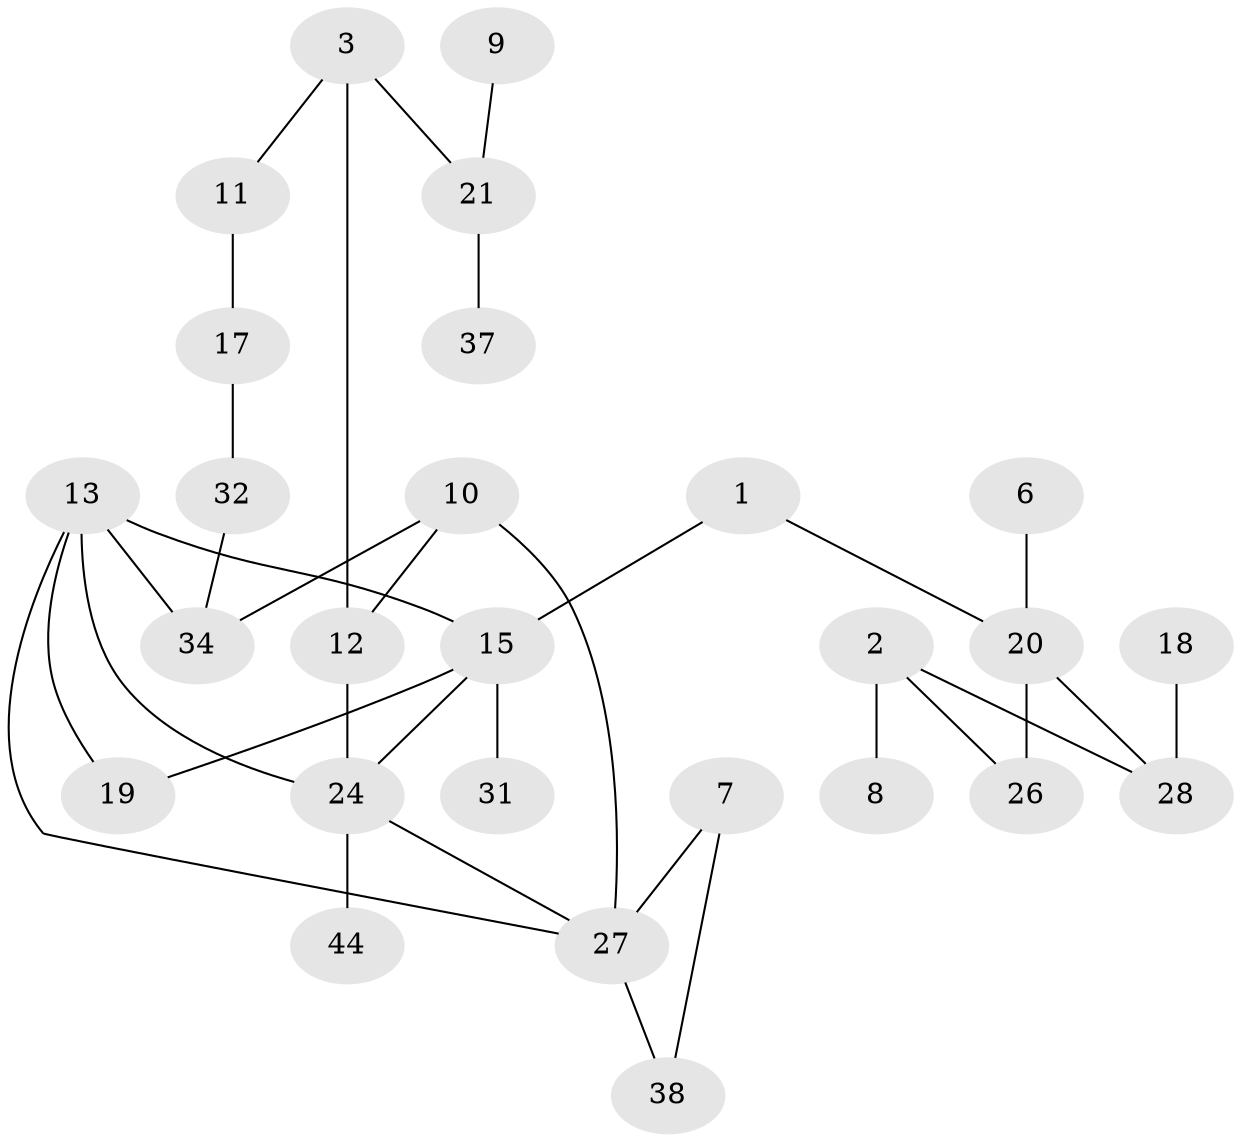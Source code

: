 // original degree distribution, {1: 0.29545454545454547, 3: 0.125, 0: 0.1590909090909091, 2: 0.3181818181818182, 4: 0.045454545454545456, 5: 0.03409090909090909, 6: 0.022727272727272728}
// Generated by graph-tools (version 1.1) at 2025/48/03/04/25 22:48:11]
// undirected, 27 vertices, 34 edges
graph export_dot {
  node [color=gray90,style=filled];
  1;
  2;
  3;
  6;
  7;
  8;
  9;
  10;
  11;
  12;
  13;
  15;
  17;
  18;
  19;
  20;
  21;
  24;
  26;
  27;
  28;
  31;
  32;
  34;
  37;
  38;
  44;
  1 -- 15 [weight=1.0];
  1 -- 20 [weight=1.0];
  2 -- 8 [weight=1.0];
  2 -- 26 [weight=1.0];
  2 -- 28 [weight=1.0];
  3 -- 11 [weight=1.0];
  3 -- 12 [weight=2.0];
  3 -- 21 [weight=1.0];
  6 -- 20 [weight=1.0];
  7 -- 27 [weight=1.0];
  7 -- 38 [weight=1.0];
  9 -- 21 [weight=1.0];
  10 -- 12 [weight=1.0];
  10 -- 27 [weight=1.0];
  10 -- 34 [weight=1.0];
  11 -- 17 [weight=1.0];
  12 -- 24 [weight=1.0];
  13 -- 15 [weight=1.0];
  13 -- 19 [weight=1.0];
  13 -- 24 [weight=1.0];
  13 -- 27 [weight=1.0];
  13 -- 34 [weight=3.0];
  15 -- 19 [weight=1.0];
  15 -- 24 [weight=2.0];
  15 -- 31 [weight=1.0];
  17 -- 32 [weight=1.0];
  18 -- 28 [weight=1.0];
  20 -- 26 [weight=1.0];
  20 -- 28 [weight=1.0];
  21 -- 37 [weight=1.0];
  24 -- 27 [weight=1.0];
  24 -- 44 [weight=1.0];
  27 -- 38 [weight=1.0];
  32 -- 34 [weight=1.0];
}
